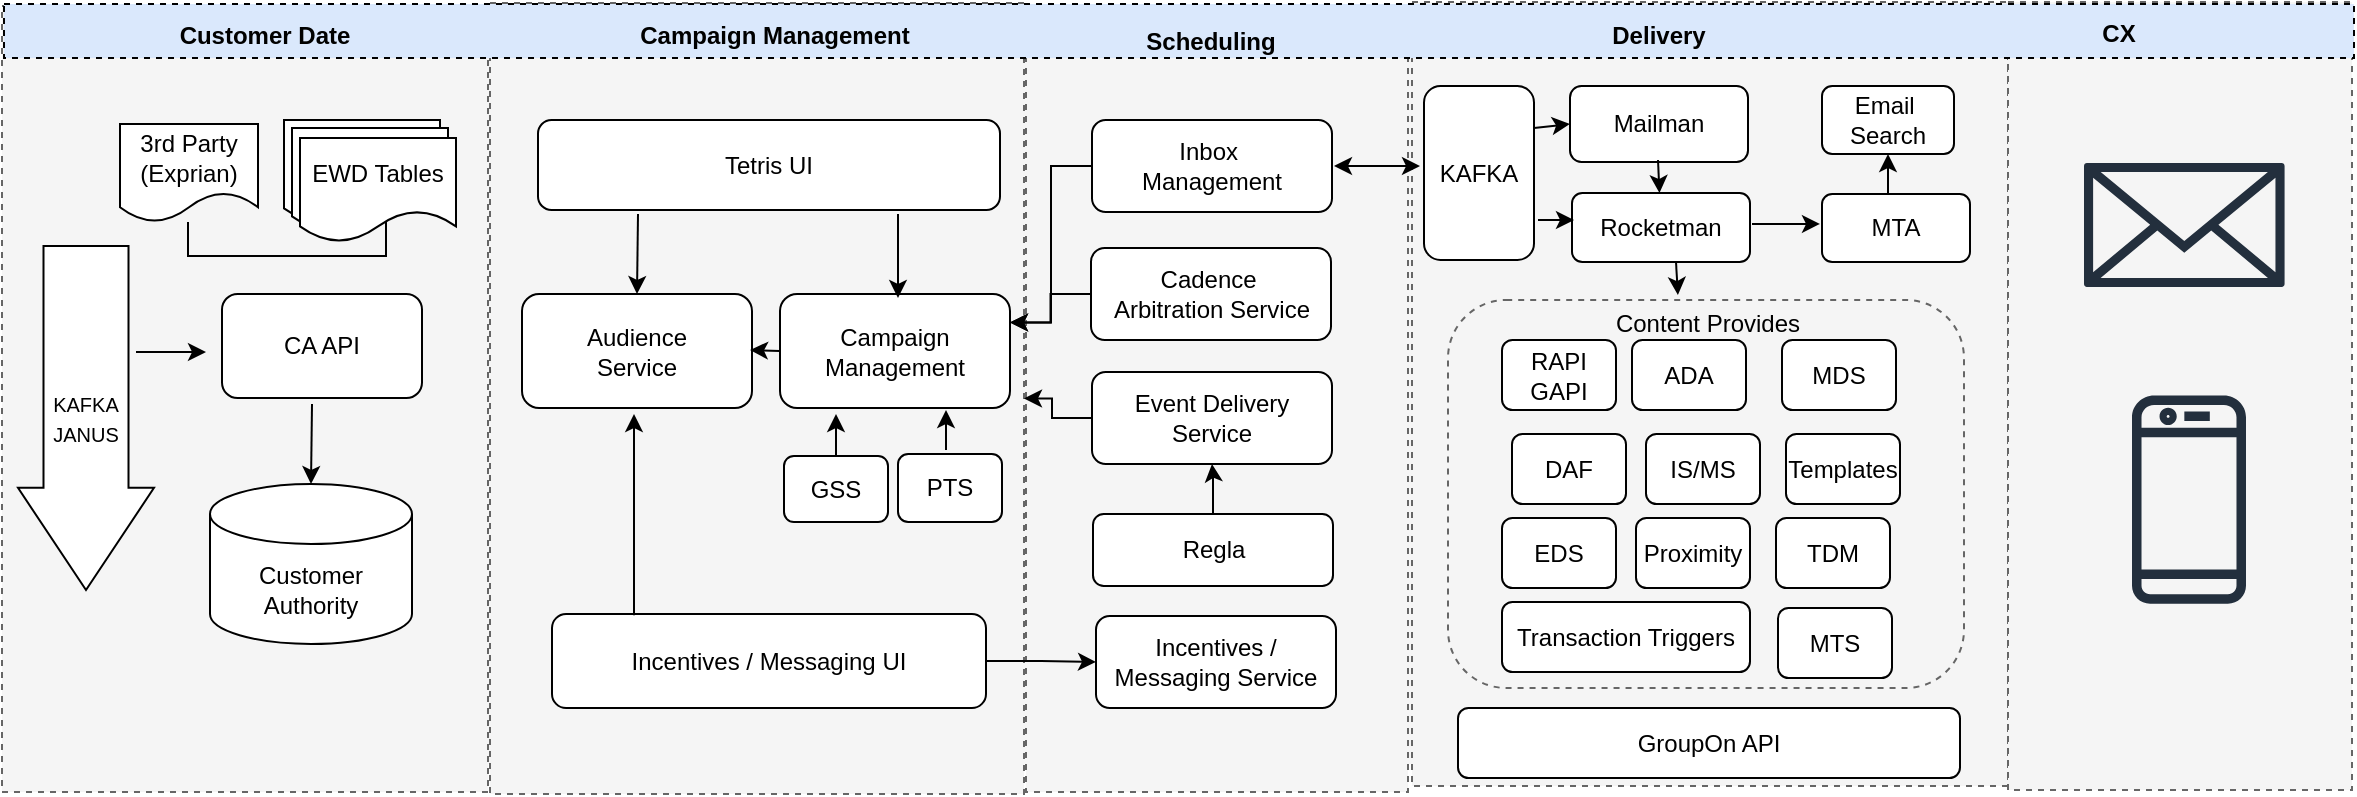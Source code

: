 <mxfile version="21.2.1" type="github">
  <diagram name="Page-1" id="Lz_fDV-i-URHCqXSQMY3">
    <mxGraphModel dx="1642" dy="653" grid="0" gridSize="10" guides="1" tooltips="1" connect="1" arrows="1" fold="1" page="0" pageScale="1" pageWidth="827" pageHeight="1169" math="0" shadow="0">
      <root>
        <mxCell id="0" />
        <mxCell id="1" parent="0" />
        <mxCell id="82uZkpm6EmRffI6DWN4r-1" value="" style="rounded=0;whiteSpace=wrap;html=1;fillColor=#f5f5f5;fontColor=#333333;strokeColor=none;" vertex="1" parent="1">
          <mxGeometry x="-142" y="96" width="1128" height="379" as="geometry" />
        </mxCell>
        <mxCell id="82uZkpm6EmRffI6DWN4r-5" value="" style="rounded=0;whiteSpace=wrap;html=1;fillColor=#f5f5f5;fontColor=#333333;strokeColor=#666666;dashed=1;" vertex="1" parent="1">
          <mxGeometry x="-164" y="96" width="243" height="393" as="geometry" />
        </mxCell>
        <mxCell id="82uZkpm6EmRffI6DWN4r-7" value="" style="rounded=0;whiteSpace=wrap;html=1;fillColor=#f5f5f5;fontColor=#333333;strokeColor=#666666;dashed=1;" vertex="1" parent="1">
          <mxGeometry x="80" y="94.5" width="267" height="395.5" as="geometry" />
        </mxCell>
        <mxCell id="82uZkpm6EmRffI6DWN4r-8" value="" style="rounded=0;whiteSpace=wrap;html=1;fillColor=#f5f5f5;fontColor=#333333;strokeColor=#666666;dashed=1;" vertex="1" parent="1">
          <mxGeometry x="348" y="96" width="191" height="393" as="geometry" />
        </mxCell>
        <mxCell id="82uZkpm6EmRffI6DWN4r-9" value="" style="rounded=0;whiteSpace=wrap;html=1;fillColor=#f5f5f5;fontColor=#333333;strokeColor=#666666;dashed=1;" vertex="1" parent="1">
          <mxGeometry x="541" y="94" width="298" height="392" as="geometry" />
        </mxCell>
        <mxCell id="82uZkpm6EmRffI6DWN4r-10" value="" style="rounded=0;whiteSpace=wrap;html=1;fillColor=#f5f5f5;fontColor=#333333;strokeColor=#666666;dashed=1;" vertex="1" parent="1">
          <mxGeometry x="839" y="94" width="172" height="394" as="geometry" />
        </mxCell>
        <mxCell id="82uZkpm6EmRffI6DWN4r-11" value="" style="rounded=0;whiteSpace=wrap;html=1;fillColor=#dae8fc;strokeColor=default;dashed=1;" vertex="1" parent="1">
          <mxGeometry x="-163" y="95" width="1175" height="27" as="geometry" />
        </mxCell>
        <mxCell id="82uZkpm6EmRffI6DWN4r-12" value="Customer Date" style="text;html=1;strokeColor=none;fillColor=none;align=center;verticalAlign=middle;whiteSpace=wrap;rounded=0;fontStyle=1" vertex="1" parent="1">
          <mxGeometry x="-83" y="96" width="101" height="30" as="geometry" />
        </mxCell>
        <mxCell id="82uZkpm6EmRffI6DWN4r-14" value="Campaign Management" style="text;html=1;strokeColor=none;fillColor=none;align=center;verticalAlign=middle;whiteSpace=wrap;rounded=0;fontStyle=1" vertex="1" parent="1">
          <mxGeometry x="149" y="96" width="147" height="30" as="geometry" />
        </mxCell>
        <mxCell id="82uZkpm6EmRffI6DWN4r-15" value="Scheduling" style="text;html=1;strokeColor=none;fillColor=none;align=center;verticalAlign=middle;whiteSpace=wrap;rounded=0;fontStyle=1" vertex="1" parent="1">
          <mxGeometry x="367" y="99" width="147" height="30" as="geometry" />
        </mxCell>
        <mxCell id="82uZkpm6EmRffI6DWN4r-16" value="Delivery" style="text;html=1;strokeColor=none;fillColor=none;align=center;verticalAlign=middle;whiteSpace=wrap;rounded=0;fontStyle=1" vertex="1" parent="1">
          <mxGeometry x="591" y="96" width="147" height="30" as="geometry" />
        </mxCell>
        <mxCell id="82uZkpm6EmRffI6DWN4r-17" value="CX" style="text;html=1;strokeColor=none;fillColor=none;align=center;verticalAlign=middle;whiteSpace=wrap;rounded=0;fontStyle=1" vertex="1" parent="1">
          <mxGeometry x="821" y="94.5" width="147" height="30" as="geometry" />
        </mxCell>
        <mxCell id="82uZkpm6EmRffI6DWN4r-19" value="3rd Party (Exprian)" style="shape=document;whiteSpace=wrap;html=1;boundedLbl=1;" vertex="1" parent="1">
          <mxGeometry x="-105" y="155" width="69" height="49" as="geometry" />
        </mxCell>
        <mxCell id="82uZkpm6EmRffI6DWN4r-20" value="Customer &lt;br&gt;Authority" style="shape=cylinder3;whiteSpace=wrap;html=1;boundedLbl=1;backgroundOutline=1;size=15;" vertex="1" parent="1">
          <mxGeometry x="-60" y="335" width="101" height="80" as="geometry" />
        </mxCell>
        <mxCell id="82uZkpm6EmRffI6DWN4r-21" value="CA API" style="rounded=1;whiteSpace=wrap;html=1;" vertex="1" parent="1">
          <mxGeometry x="-54" y="240" width="100" height="52" as="geometry" />
        </mxCell>
        <mxCell id="82uZkpm6EmRffI6DWN4r-22" value="" style="shape=document;whiteSpace=wrap;html=1;boundedLbl=1;" vertex="1" parent="1">
          <mxGeometry x="-23" y="153" width="78" height="52" as="geometry" />
        </mxCell>
        <mxCell id="82uZkpm6EmRffI6DWN4r-23" value="" style="shape=document;whiteSpace=wrap;html=1;boundedLbl=1;" vertex="1" parent="1">
          <mxGeometry x="-19" y="157" width="78" height="52" as="geometry" />
        </mxCell>
        <mxCell id="82uZkpm6EmRffI6DWN4r-24" value="EWD Tables" style="shape=document;whiteSpace=wrap;html=1;boundedLbl=1;" vertex="1" parent="1">
          <mxGeometry x="-15" y="162" width="78" height="52" as="geometry" />
        </mxCell>
        <mxCell id="82uZkpm6EmRffI6DWN4r-25" value="" style="strokeWidth=1;html=1;shape=mxgraph.flowchart.annotation_1;align=left;pointerEvents=1;direction=north;spacing=1;fontSize=10;" vertex="1" parent="1">
          <mxGeometry x="-71" y="204" width="99" height="17" as="geometry" />
        </mxCell>
        <mxCell id="82uZkpm6EmRffI6DWN4r-29" value="" style="edgeStyle=orthogonalEdgeStyle;rounded=0;orthogonalLoop=1;jettySize=auto;html=1;" edge="1" parent="1">
          <mxGeometry relative="1" as="geometry">
            <mxPoint x="-97" y="269" as="sourcePoint" />
            <mxPoint x="-62" y="269" as="targetPoint" />
          </mxGeometry>
        </mxCell>
        <mxCell id="82uZkpm6EmRffI6DWN4r-28" value="&lt;font style=&quot;font-size: 10px;&quot;&gt;KAFKA JANUS&lt;/font&gt;" style="shape=singleArrow;direction=south;whiteSpace=wrap;html=1;arrowWidth=0.625;arrowSize=0.297;horizontal=1;verticalAlign=middle;labelPosition=center;verticalLabelPosition=middle;align=center;" vertex="1" parent="1">
          <mxGeometry x="-156" y="216" width="68" height="172" as="geometry" />
        </mxCell>
        <mxCell id="82uZkpm6EmRffI6DWN4r-31" value="Tetris UI" style="rounded=1;whiteSpace=wrap;html=1;" vertex="1" parent="1">
          <mxGeometry x="104" y="153" width="231" height="45" as="geometry" />
        </mxCell>
        <mxCell id="82uZkpm6EmRffI6DWN4r-32" value="Audience&lt;br&gt;Service" style="rounded=1;whiteSpace=wrap;html=1;" vertex="1" parent="1">
          <mxGeometry x="96" y="240" width="115" height="57" as="geometry" />
        </mxCell>
        <mxCell id="82uZkpm6EmRffI6DWN4r-33" value="Campaign Management" style="rounded=1;whiteSpace=wrap;html=1;" vertex="1" parent="1">
          <mxGeometry x="225" y="240" width="115" height="57" as="geometry" />
        </mxCell>
        <mxCell id="82uZkpm6EmRffI6DWN4r-34" value="GSS" style="rounded=1;whiteSpace=wrap;html=1;" vertex="1" parent="1">
          <mxGeometry x="227" y="321" width="52" height="33" as="geometry" />
        </mxCell>
        <mxCell id="82uZkpm6EmRffI6DWN4r-35" value="PTS" style="rounded=1;whiteSpace=wrap;html=1;" vertex="1" parent="1">
          <mxGeometry x="284" y="320" width="52" height="34" as="geometry" />
        </mxCell>
        <mxCell id="82uZkpm6EmRffI6DWN4r-36" value="" style="endArrow=classic;html=1;rounded=0;exitX=0.5;exitY=0;exitDx=0;exitDy=0;" edge="1" parent="1" source="82uZkpm6EmRffI6DWN4r-34">
          <mxGeometry width="50" height="50" relative="1" as="geometry">
            <mxPoint x="205" y="349" as="sourcePoint" />
            <mxPoint x="253" y="300" as="targetPoint" />
          </mxGeometry>
        </mxCell>
        <mxCell id="82uZkpm6EmRffI6DWN4r-37" value="" style="endArrow=classic;html=1;rounded=0;exitX=0.5;exitY=0;exitDx=0;exitDy=0;" edge="1" parent="1">
          <mxGeometry width="50" height="50" relative="1" as="geometry">
            <mxPoint x="308" y="318" as="sourcePoint" />
            <mxPoint x="308" y="298" as="targetPoint" />
          </mxGeometry>
        </mxCell>
        <mxCell id="82uZkpm6EmRffI6DWN4r-38" value="" style="endArrow=classic;html=1;rounded=0;entryX=0.5;entryY=0;entryDx=0;entryDy=0;" edge="1" parent="1" target="82uZkpm6EmRffI6DWN4r-32">
          <mxGeometry width="50" height="50" relative="1" as="geometry">
            <mxPoint x="154" y="200" as="sourcePoint" />
            <mxPoint x="206" y="159" as="targetPoint" />
          </mxGeometry>
        </mxCell>
        <mxCell id="82uZkpm6EmRffI6DWN4r-39" value="" style="endArrow=classic;html=1;rounded=0;entryX=0.5;entryY=0;entryDx=0;entryDy=0;" edge="1" parent="1">
          <mxGeometry width="50" height="50" relative="1" as="geometry">
            <mxPoint x="284" y="200" as="sourcePoint" />
            <mxPoint x="284" y="242" as="targetPoint" />
          </mxGeometry>
        </mxCell>
        <mxCell id="82uZkpm6EmRffI6DWN4r-41" value="" style="endArrow=classic;html=1;rounded=0;exitX=0;exitY=0.5;exitDx=0;exitDy=0;" edge="1" parent="1" source="82uZkpm6EmRffI6DWN4r-33">
          <mxGeometry width="50" height="50" relative="1" as="geometry">
            <mxPoint x="167" y="316" as="sourcePoint" />
            <mxPoint x="210" y="268" as="targetPoint" />
          </mxGeometry>
        </mxCell>
        <mxCell id="82uZkpm6EmRffI6DWN4r-83" value="" style="edgeStyle=orthogonalEdgeStyle;rounded=0;orthogonalLoop=1;jettySize=auto;html=1;" edge="1" parent="1" source="82uZkpm6EmRffI6DWN4r-42" target="82uZkpm6EmRffI6DWN4r-50">
          <mxGeometry relative="1" as="geometry" />
        </mxCell>
        <mxCell id="82uZkpm6EmRffI6DWN4r-42" value="Incentives / Messaging UI" style="rounded=1;whiteSpace=wrap;html=1;" vertex="1" parent="1">
          <mxGeometry x="111" y="400" width="217" height="47" as="geometry" />
        </mxCell>
        <mxCell id="82uZkpm6EmRffI6DWN4r-43" value="" style="endArrow=classic;html=1;rounded=0;exitX=0.189;exitY=0.014;exitDx=0;exitDy=0;exitPerimeter=0;" edge="1" parent="1" source="82uZkpm6EmRffI6DWN4r-42">
          <mxGeometry width="50" height="50" relative="1" as="geometry">
            <mxPoint x="104" y="349" as="sourcePoint" />
            <mxPoint x="152" y="300" as="targetPoint" />
          </mxGeometry>
        </mxCell>
        <mxCell id="82uZkpm6EmRffI6DWN4r-52" style="edgeStyle=orthogonalEdgeStyle;rounded=0;orthogonalLoop=1;jettySize=auto;html=1;entryX=1;entryY=0.25;entryDx=0;entryDy=0;" edge="1" parent="1" source="82uZkpm6EmRffI6DWN4r-44" target="82uZkpm6EmRffI6DWN4r-33">
          <mxGeometry relative="1" as="geometry" />
        </mxCell>
        <mxCell id="82uZkpm6EmRffI6DWN4r-44" value="Inbox&amp;nbsp;&lt;br&gt;Management" style="rounded=1;whiteSpace=wrap;html=1;" vertex="1" parent="1">
          <mxGeometry x="381" y="153" width="120" height="46" as="geometry" />
        </mxCell>
        <mxCell id="82uZkpm6EmRffI6DWN4r-53" style="edgeStyle=orthogonalEdgeStyle;rounded=0;orthogonalLoop=1;jettySize=auto;html=1;entryX=1;entryY=0.25;entryDx=0;entryDy=0;" edge="1" parent="1" source="82uZkpm6EmRffI6DWN4r-47" target="82uZkpm6EmRffI6DWN4r-33">
          <mxGeometry relative="1" as="geometry" />
        </mxCell>
        <mxCell id="82uZkpm6EmRffI6DWN4r-47" value="Cadence&amp;nbsp;&lt;br&gt;Arbitration Service" style="rounded=1;whiteSpace=wrap;html=1;" vertex="1" parent="1">
          <mxGeometry x="380.5" y="217" width="120" height="46" as="geometry" />
        </mxCell>
        <mxCell id="82uZkpm6EmRffI6DWN4r-55" style="edgeStyle=orthogonalEdgeStyle;rounded=0;orthogonalLoop=1;jettySize=auto;html=1;entryX=1;entryY=0.5;entryDx=0;entryDy=0;" edge="1" parent="1" source="82uZkpm6EmRffI6DWN4r-48" target="82uZkpm6EmRffI6DWN4r-7">
          <mxGeometry relative="1" as="geometry" />
        </mxCell>
        <mxCell id="82uZkpm6EmRffI6DWN4r-48" value="Event Delivery Service" style="rounded=1;whiteSpace=wrap;html=1;" vertex="1" parent="1">
          <mxGeometry x="381" y="279" width="120" height="46" as="geometry" />
        </mxCell>
        <mxCell id="82uZkpm6EmRffI6DWN4r-84" value="" style="edgeStyle=orthogonalEdgeStyle;rounded=0;orthogonalLoop=1;jettySize=auto;html=1;" edge="1" parent="1" source="82uZkpm6EmRffI6DWN4r-49" target="82uZkpm6EmRffI6DWN4r-48">
          <mxGeometry relative="1" as="geometry" />
        </mxCell>
        <mxCell id="82uZkpm6EmRffI6DWN4r-49" value="Regla" style="rounded=1;whiteSpace=wrap;html=1;" vertex="1" parent="1">
          <mxGeometry x="381.5" y="350" width="120" height="36" as="geometry" />
        </mxCell>
        <mxCell id="82uZkpm6EmRffI6DWN4r-50" value="Incentives / Messaging Service" style="rounded=1;whiteSpace=wrap;html=1;" vertex="1" parent="1">
          <mxGeometry x="383" y="401" width="120" height="46" as="geometry" />
        </mxCell>
        <mxCell id="82uZkpm6EmRffI6DWN4r-56" value="KAFKA" style="rounded=1;whiteSpace=wrap;html=1;" vertex="1" parent="1">
          <mxGeometry x="547" y="136" width="55" height="87" as="geometry" />
        </mxCell>
        <mxCell id="82uZkpm6EmRffI6DWN4r-57" value="Mailman" style="rounded=1;whiteSpace=wrap;html=1;" vertex="1" parent="1">
          <mxGeometry x="620" y="136" width="89" height="38" as="geometry" />
        </mxCell>
        <mxCell id="82uZkpm6EmRffI6DWN4r-58" value="MTA" style="rounded=1;whiteSpace=wrap;html=1;" vertex="1" parent="1">
          <mxGeometry x="746" y="190" width="74" height="34" as="geometry" />
        </mxCell>
        <mxCell id="82uZkpm6EmRffI6DWN4r-59" value="" style="rounded=1;whiteSpace=wrap;html=1;dashed=1;fillColor=#f5f5f5;fontColor=#333333;strokeColor=#666666;" vertex="1" parent="1">
          <mxGeometry x="559" y="243" width="258" height="194" as="geometry" />
        </mxCell>
        <mxCell id="82uZkpm6EmRffI6DWN4r-60" value="RAPI&lt;br&gt;GAPI" style="rounded=1;whiteSpace=wrap;html=1;" vertex="1" parent="1">
          <mxGeometry x="586" y="263" width="57" height="35" as="geometry" />
        </mxCell>
        <mxCell id="82uZkpm6EmRffI6DWN4r-61" value="ADA" style="rounded=1;whiteSpace=wrap;html=1;" vertex="1" parent="1">
          <mxGeometry x="651" y="263" width="57" height="35" as="geometry" />
        </mxCell>
        <mxCell id="82uZkpm6EmRffI6DWN4r-62" value="MDS" style="rounded=1;whiteSpace=wrap;html=1;" vertex="1" parent="1">
          <mxGeometry x="726" y="263" width="57" height="35" as="geometry" />
        </mxCell>
        <mxCell id="82uZkpm6EmRffI6DWN4r-63" value="DAF" style="rounded=1;whiteSpace=wrap;html=1;" vertex="1" parent="1">
          <mxGeometry x="591" y="310" width="57" height="35" as="geometry" />
        </mxCell>
        <mxCell id="82uZkpm6EmRffI6DWN4r-65" value="IS/MS" style="rounded=1;whiteSpace=wrap;html=1;" vertex="1" parent="1">
          <mxGeometry x="658" y="310" width="57" height="35" as="geometry" />
        </mxCell>
        <mxCell id="82uZkpm6EmRffI6DWN4r-66" value="Templates" style="rounded=1;whiteSpace=wrap;html=1;" vertex="1" parent="1">
          <mxGeometry x="728" y="310" width="57" height="35" as="geometry" />
        </mxCell>
        <mxCell id="82uZkpm6EmRffI6DWN4r-67" value="EDS" style="rounded=1;whiteSpace=wrap;html=1;" vertex="1" parent="1">
          <mxGeometry x="586" y="352" width="57" height="35" as="geometry" />
        </mxCell>
        <mxCell id="82uZkpm6EmRffI6DWN4r-68" value="Proximity" style="rounded=1;whiteSpace=wrap;html=1;" vertex="1" parent="1">
          <mxGeometry x="653" y="352" width="57" height="35" as="geometry" />
        </mxCell>
        <mxCell id="82uZkpm6EmRffI6DWN4r-69" value="TDM" style="rounded=1;whiteSpace=wrap;html=1;" vertex="1" parent="1">
          <mxGeometry x="723" y="352" width="57" height="35" as="geometry" />
        </mxCell>
        <mxCell id="82uZkpm6EmRffI6DWN4r-70" value="Transaction Triggers" style="rounded=1;whiteSpace=wrap;html=1;" vertex="1" parent="1">
          <mxGeometry x="586" y="394" width="124" height="35" as="geometry" />
        </mxCell>
        <mxCell id="82uZkpm6EmRffI6DWN4r-71" value="MTS" style="rounded=1;whiteSpace=wrap;html=1;" vertex="1" parent="1">
          <mxGeometry x="724" y="397" width="57" height="35" as="geometry" />
        </mxCell>
        <mxCell id="82uZkpm6EmRffI6DWN4r-72" value="Rocketman" style="rounded=1;whiteSpace=wrap;html=1;" vertex="1" parent="1">
          <mxGeometry x="621" y="189.5" width="89" height="34.5" as="geometry" />
        </mxCell>
        <mxCell id="82uZkpm6EmRffI6DWN4r-75" value="" style="endArrow=classic;html=1;rounded=0;entryX=0;entryY=0.5;entryDx=0;entryDy=0;" edge="1" parent="1" target="82uZkpm6EmRffI6DWN4r-57">
          <mxGeometry width="50" height="50" relative="1" as="geometry">
            <mxPoint x="602" y="157" as="sourcePoint" />
            <mxPoint x="652" y="112" as="targetPoint" />
          </mxGeometry>
        </mxCell>
        <mxCell id="82uZkpm6EmRffI6DWN4r-76" value="" style="endArrow=classic;html=1;rounded=0;entryX=0;entryY=0.5;entryDx=0;entryDy=0;" edge="1" parent="1">
          <mxGeometry width="50" height="50" relative="1" as="geometry">
            <mxPoint x="604" y="203" as="sourcePoint" />
            <mxPoint x="622" y="203" as="targetPoint" />
          </mxGeometry>
        </mxCell>
        <mxCell id="82uZkpm6EmRffI6DWN4r-77" value="" style="endArrow=classic;html=1;rounded=0;" edge="1" parent="1" target="82uZkpm6EmRffI6DWN4r-72">
          <mxGeometry width="50" height="50" relative="1" as="geometry">
            <mxPoint x="664" y="173" as="sourcePoint" />
            <mxPoint x="613" y="229" as="targetPoint" />
          </mxGeometry>
        </mxCell>
        <mxCell id="82uZkpm6EmRffI6DWN4r-81" value="" style="endArrow=classic;html=1;rounded=0;entryX=0.709;entryY=0.303;entryDx=0;entryDy=0;entryPerimeter=0;" edge="1" parent="1">
          <mxGeometry width="50" height="50" relative="1" as="geometry">
            <mxPoint x="711" y="205" as="sourcePoint" />
            <mxPoint x="744.991" y="204.988" as="targetPoint" />
          </mxGeometry>
        </mxCell>
        <mxCell id="82uZkpm6EmRffI6DWN4r-82" value="Email&amp;nbsp; Search" style="rounded=1;whiteSpace=wrap;html=1;" vertex="1" parent="1">
          <mxGeometry x="746" y="136" width="66" height="34" as="geometry" />
        </mxCell>
        <mxCell id="82uZkpm6EmRffI6DWN4r-85" value="GroupOn API" style="rounded=1;whiteSpace=wrap;html=1;" vertex="1" parent="1">
          <mxGeometry x="564" y="447" width="251" height="35" as="geometry" />
        </mxCell>
        <mxCell id="82uZkpm6EmRffI6DWN4r-88" value="" style="sketch=0;outlineConnect=0;fontColor=#232F3E;gradientColor=none;fillColor=#232F3D;strokeColor=none;dashed=0;verticalLabelPosition=bottom;verticalAlign=top;align=center;html=1;fontSize=12;fontStyle=0;aspect=fixed;pointerEvents=1;shape=mxgraph.aws4.mobile_client;" vertex="1" parent="1">
          <mxGeometry x="901" y="288.56" width="57" height="108.44" as="geometry" />
        </mxCell>
        <mxCell id="82uZkpm6EmRffI6DWN4r-90" value="" style="sketch=0;outlineConnect=0;fontColor=#232F3E;gradientColor=none;fillColor=#232F3D;strokeColor=none;dashed=0;verticalLabelPosition=bottom;verticalAlign=top;align=center;html=1;fontSize=12;fontStyle=0;aspect=fixed;pointerEvents=1;shape=mxgraph.aws4.email_2;strokeWidth=1;" vertex="1" parent="1">
          <mxGeometry x="877" y="174" width="100.29" height="63" as="geometry" />
        </mxCell>
        <mxCell id="82uZkpm6EmRffI6DWN4r-92" value="Content Provides" style="text;html=1;strokeColor=none;fillColor=none;align=center;verticalAlign=middle;whiteSpace=wrap;rounded=0;" vertex="1" parent="1">
          <mxGeometry x="636" y="240" width="106" height="30" as="geometry" />
        </mxCell>
        <mxCell id="82uZkpm6EmRffI6DWN4r-93" value="" style="endArrow=classic;html=1;rounded=0;entryX=0.358;entryY=0.017;entryDx=0;entryDy=0;entryPerimeter=0;" edge="1" parent="1" target="82uZkpm6EmRffI6DWN4r-92">
          <mxGeometry width="50" height="50" relative="1" as="geometry">
            <mxPoint x="673" y="224" as="sourcePoint" />
            <mxPoint x="627" y="179" as="targetPoint" />
          </mxGeometry>
        </mxCell>
        <mxCell id="82uZkpm6EmRffI6DWN4r-97" value="" style="endArrow=classic;html=1;rounded=0;entryX=0.5;entryY=1;entryDx=0;entryDy=0;" edge="1" parent="1" target="82uZkpm6EmRffI6DWN4r-82">
          <mxGeometry width="50" height="50" relative="1" as="geometry">
            <mxPoint x="779" y="190" as="sourcePoint" />
            <mxPoint x="829" y="140" as="targetPoint" />
          </mxGeometry>
        </mxCell>
        <mxCell id="82uZkpm6EmRffI6DWN4r-99" value="" style="endArrow=classic;startArrow=classic;html=1;rounded=0;" edge="1" parent="1">
          <mxGeometry width="50" height="50" relative="1" as="geometry">
            <mxPoint x="502" y="176" as="sourcePoint" />
            <mxPoint x="545" y="176" as="targetPoint" />
          </mxGeometry>
        </mxCell>
        <mxCell id="82uZkpm6EmRffI6DWN4r-103" value="" style="endArrow=classic;html=1;rounded=0;entryX=0.5;entryY=0;entryDx=0;entryDy=0;entryPerimeter=0;" edge="1" parent="1" target="82uZkpm6EmRffI6DWN4r-20">
          <mxGeometry width="50" height="50" relative="1" as="geometry">
            <mxPoint x="-9" y="295" as="sourcePoint" />
            <mxPoint x="42" y="257" as="targetPoint" />
          </mxGeometry>
        </mxCell>
      </root>
    </mxGraphModel>
  </diagram>
</mxfile>
